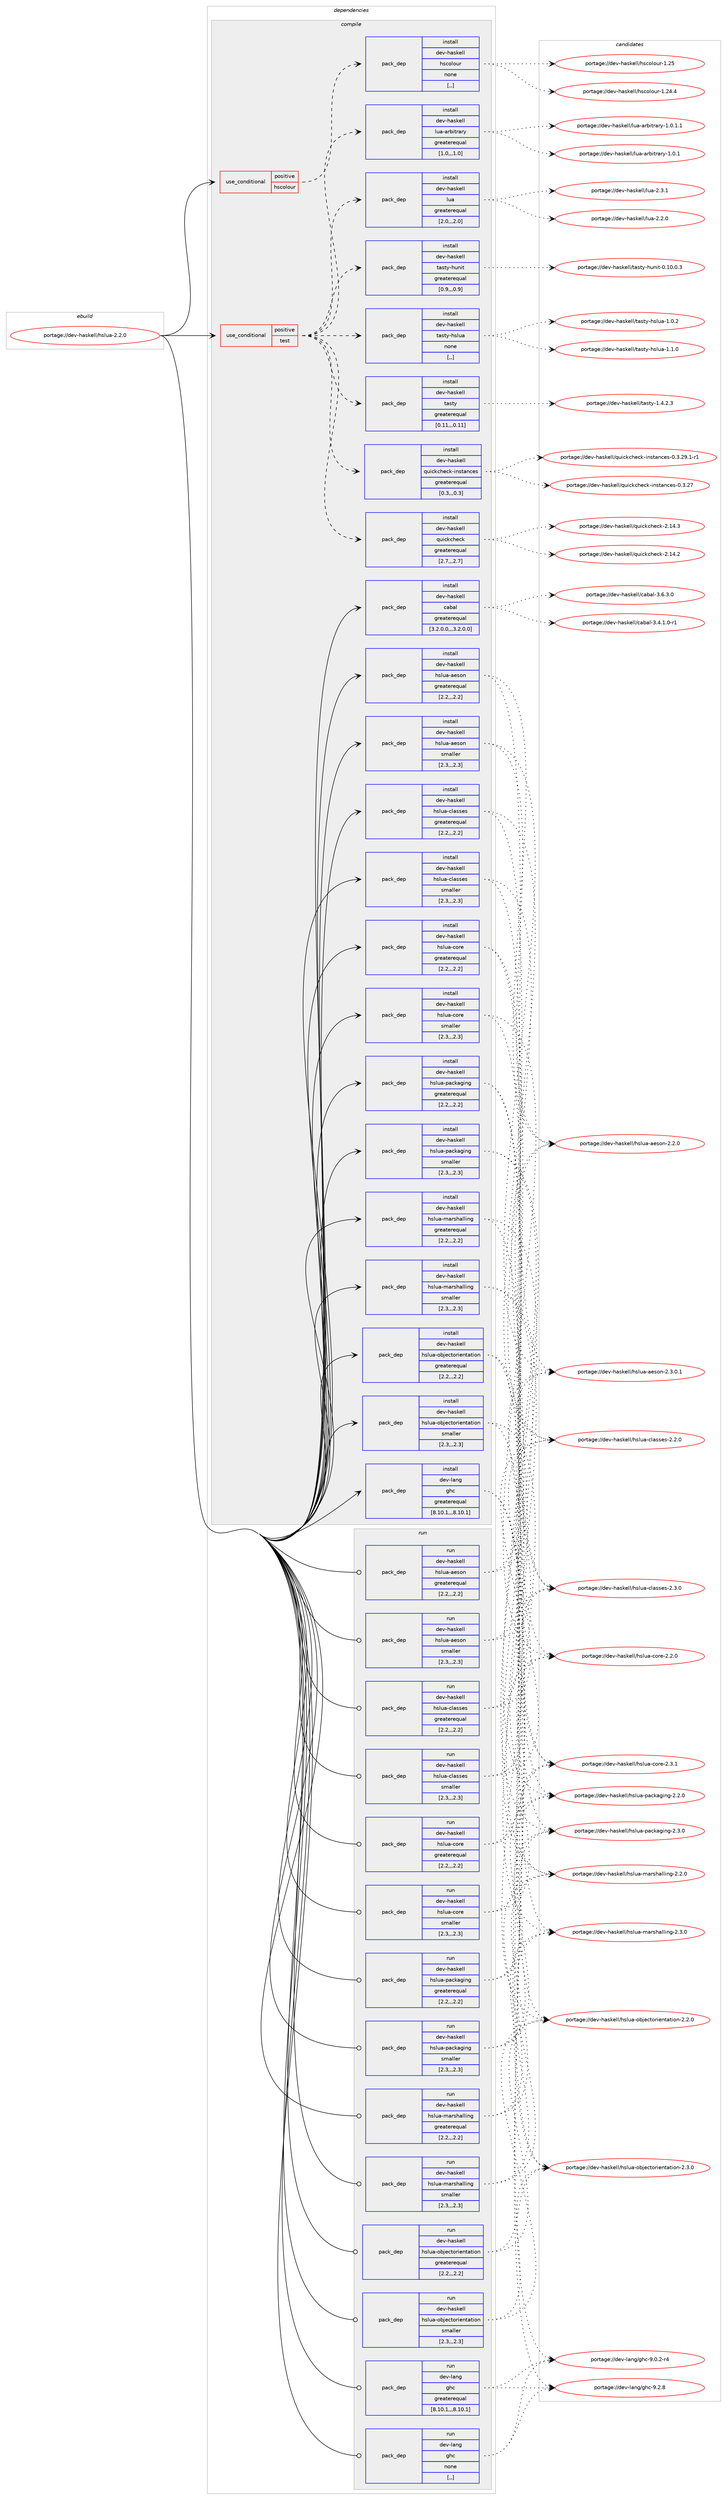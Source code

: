 digraph prolog {

# *************
# Graph options
# *************

newrank=true;
concentrate=true;
compound=true;
graph [rankdir=LR,fontname=Helvetica,fontsize=10,ranksep=1.5];#, ranksep=2.5, nodesep=0.2];
edge  [arrowhead=vee];
node  [fontname=Helvetica,fontsize=10];

# **********
# The ebuild
# **********

subgraph cluster_leftcol {
color=gray;
rank=same;
label=<<i>ebuild</i>>;
id [label="portage://dev-haskell/hslua-2.2.0", color=red, width=4, href="../dev-haskell/hslua-2.2.0.svg"];
}

# ****************
# The dependencies
# ****************

subgraph cluster_midcol {
color=gray;
label=<<i>dependencies</i>>;
subgraph cluster_compile {
fillcolor="#eeeeee";
style=filled;
label=<<i>compile</i>>;
subgraph cond20368 {
dependency80723 [label=<<TABLE BORDER="0" CELLBORDER="1" CELLSPACING="0" CELLPADDING="4"><TR><TD ROWSPAN="3" CELLPADDING="10">use_conditional</TD></TR><TR><TD>positive</TD></TR><TR><TD>hscolour</TD></TR></TABLE>>, shape=none, color=red];
subgraph pack59370 {
dependency80724 [label=<<TABLE BORDER="0" CELLBORDER="1" CELLSPACING="0" CELLPADDING="4" WIDTH="220"><TR><TD ROWSPAN="6" CELLPADDING="30">pack_dep</TD></TR><TR><TD WIDTH="110">install</TD></TR><TR><TD>dev-haskell</TD></TR><TR><TD>hscolour</TD></TR><TR><TD>none</TD></TR><TR><TD>[,,]</TD></TR></TABLE>>, shape=none, color=blue];
}
dependency80723:e -> dependency80724:w [weight=20,style="dashed",arrowhead="vee"];
}
id:e -> dependency80723:w [weight=20,style="solid",arrowhead="vee"];
subgraph cond20369 {
dependency80725 [label=<<TABLE BORDER="0" CELLBORDER="1" CELLSPACING="0" CELLPADDING="4"><TR><TD ROWSPAN="3" CELLPADDING="10">use_conditional</TD></TR><TR><TD>positive</TD></TR><TR><TD>test</TD></TR></TABLE>>, shape=none, color=red];
subgraph pack59371 {
dependency80726 [label=<<TABLE BORDER="0" CELLBORDER="1" CELLSPACING="0" CELLPADDING="4" WIDTH="220"><TR><TD ROWSPAN="6" CELLPADDING="30">pack_dep</TD></TR><TR><TD WIDTH="110">install</TD></TR><TR><TD>dev-haskell</TD></TR><TR><TD>lua</TD></TR><TR><TD>greaterequal</TD></TR><TR><TD>[2.0,,,2.0]</TD></TR></TABLE>>, shape=none, color=blue];
}
dependency80725:e -> dependency80726:w [weight=20,style="dashed",arrowhead="vee"];
subgraph pack59372 {
dependency80727 [label=<<TABLE BORDER="0" CELLBORDER="1" CELLSPACING="0" CELLPADDING="4" WIDTH="220"><TR><TD ROWSPAN="6" CELLPADDING="30">pack_dep</TD></TR><TR><TD WIDTH="110">install</TD></TR><TR><TD>dev-haskell</TD></TR><TR><TD>lua-arbitrary</TD></TR><TR><TD>greaterequal</TD></TR><TR><TD>[1.0,,,1.0]</TD></TR></TABLE>>, shape=none, color=blue];
}
dependency80725:e -> dependency80727:w [weight=20,style="dashed",arrowhead="vee"];
subgraph pack59373 {
dependency80728 [label=<<TABLE BORDER="0" CELLBORDER="1" CELLSPACING="0" CELLPADDING="4" WIDTH="220"><TR><TD ROWSPAN="6" CELLPADDING="30">pack_dep</TD></TR><TR><TD WIDTH="110">install</TD></TR><TR><TD>dev-haskell</TD></TR><TR><TD>quickcheck</TD></TR><TR><TD>greaterequal</TD></TR><TR><TD>[2.7,,,2.7]</TD></TR></TABLE>>, shape=none, color=blue];
}
dependency80725:e -> dependency80728:w [weight=20,style="dashed",arrowhead="vee"];
subgraph pack59374 {
dependency80729 [label=<<TABLE BORDER="0" CELLBORDER="1" CELLSPACING="0" CELLPADDING="4" WIDTH="220"><TR><TD ROWSPAN="6" CELLPADDING="30">pack_dep</TD></TR><TR><TD WIDTH="110">install</TD></TR><TR><TD>dev-haskell</TD></TR><TR><TD>quickcheck-instances</TD></TR><TR><TD>greaterequal</TD></TR><TR><TD>[0.3,,,0.3]</TD></TR></TABLE>>, shape=none, color=blue];
}
dependency80725:e -> dependency80729:w [weight=20,style="dashed",arrowhead="vee"];
subgraph pack59375 {
dependency80730 [label=<<TABLE BORDER="0" CELLBORDER="1" CELLSPACING="0" CELLPADDING="4" WIDTH="220"><TR><TD ROWSPAN="6" CELLPADDING="30">pack_dep</TD></TR><TR><TD WIDTH="110">install</TD></TR><TR><TD>dev-haskell</TD></TR><TR><TD>tasty</TD></TR><TR><TD>greaterequal</TD></TR><TR><TD>[0.11,,,0.11]</TD></TR></TABLE>>, shape=none, color=blue];
}
dependency80725:e -> dependency80730:w [weight=20,style="dashed",arrowhead="vee"];
subgraph pack59376 {
dependency80731 [label=<<TABLE BORDER="0" CELLBORDER="1" CELLSPACING="0" CELLPADDING="4" WIDTH="220"><TR><TD ROWSPAN="6" CELLPADDING="30">pack_dep</TD></TR><TR><TD WIDTH="110">install</TD></TR><TR><TD>dev-haskell</TD></TR><TR><TD>tasty-hslua</TD></TR><TR><TD>none</TD></TR><TR><TD>[,,]</TD></TR></TABLE>>, shape=none, color=blue];
}
dependency80725:e -> dependency80731:w [weight=20,style="dashed",arrowhead="vee"];
subgraph pack59377 {
dependency80732 [label=<<TABLE BORDER="0" CELLBORDER="1" CELLSPACING="0" CELLPADDING="4" WIDTH="220"><TR><TD ROWSPAN="6" CELLPADDING="30">pack_dep</TD></TR><TR><TD WIDTH="110">install</TD></TR><TR><TD>dev-haskell</TD></TR><TR><TD>tasty-hunit</TD></TR><TR><TD>greaterequal</TD></TR><TR><TD>[0.9,,,0.9]</TD></TR></TABLE>>, shape=none, color=blue];
}
dependency80725:e -> dependency80732:w [weight=20,style="dashed",arrowhead="vee"];
}
id:e -> dependency80725:w [weight=20,style="solid",arrowhead="vee"];
subgraph pack59378 {
dependency80733 [label=<<TABLE BORDER="0" CELLBORDER="1" CELLSPACING="0" CELLPADDING="4" WIDTH="220"><TR><TD ROWSPAN="6" CELLPADDING="30">pack_dep</TD></TR><TR><TD WIDTH="110">install</TD></TR><TR><TD>dev-haskell</TD></TR><TR><TD>cabal</TD></TR><TR><TD>greaterequal</TD></TR><TR><TD>[3.2.0.0,,,3.2.0.0]</TD></TR></TABLE>>, shape=none, color=blue];
}
id:e -> dependency80733:w [weight=20,style="solid",arrowhead="vee"];
subgraph pack59379 {
dependency80734 [label=<<TABLE BORDER="0" CELLBORDER="1" CELLSPACING="0" CELLPADDING="4" WIDTH="220"><TR><TD ROWSPAN="6" CELLPADDING="30">pack_dep</TD></TR><TR><TD WIDTH="110">install</TD></TR><TR><TD>dev-haskell</TD></TR><TR><TD>hslua-aeson</TD></TR><TR><TD>greaterequal</TD></TR><TR><TD>[2.2,,,2.2]</TD></TR></TABLE>>, shape=none, color=blue];
}
id:e -> dependency80734:w [weight=20,style="solid",arrowhead="vee"];
subgraph pack59380 {
dependency80735 [label=<<TABLE BORDER="0" CELLBORDER="1" CELLSPACING="0" CELLPADDING="4" WIDTH="220"><TR><TD ROWSPAN="6" CELLPADDING="30">pack_dep</TD></TR><TR><TD WIDTH="110">install</TD></TR><TR><TD>dev-haskell</TD></TR><TR><TD>hslua-aeson</TD></TR><TR><TD>smaller</TD></TR><TR><TD>[2.3,,,2.3]</TD></TR></TABLE>>, shape=none, color=blue];
}
id:e -> dependency80735:w [weight=20,style="solid",arrowhead="vee"];
subgraph pack59381 {
dependency80736 [label=<<TABLE BORDER="0" CELLBORDER="1" CELLSPACING="0" CELLPADDING="4" WIDTH="220"><TR><TD ROWSPAN="6" CELLPADDING="30">pack_dep</TD></TR><TR><TD WIDTH="110">install</TD></TR><TR><TD>dev-haskell</TD></TR><TR><TD>hslua-classes</TD></TR><TR><TD>greaterequal</TD></TR><TR><TD>[2.2,,,2.2]</TD></TR></TABLE>>, shape=none, color=blue];
}
id:e -> dependency80736:w [weight=20,style="solid",arrowhead="vee"];
subgraph pack59382 {
dependency80737 [label=<<TABLE BORDER="0" CELLBORDER="1" CELLSPACING="0" CELLPADDING="4" WIDTH="220"><TR><TD ROWSPAN="6" CELLPADDING="30">pack_dep</TD></TR><TR><TD WIDTH="110">install</TD></TR><TR><TD>dev-haskell</TD></TR><TR><TD>hslua-classes</TD></TR><TR><TD>smaller</TD></TR><TR><TD>[2.3,,,2.3]</TD></TR></TABLE>>, shape=none, color=blue];
}
id:e -> dependency80737:w [weight=20,style="solid",arrowhead="vee"];
subgraph pack59383 {
dependency80738 [label=<<TABLE BORDER="0" CELLBORDER="1" CELLSPACING="0" CELLPADDING="4" WIDTH="220"><TR><TD ROWSPAN="6" CELLPADDING="30">pack_dep</TD></TR><TR><TD WIDTH="110">install</TD></TR><TR><TD>dev-haskell</TD></TR><TR><TD>hslua-core</TD></TR><TR><TD>greaterequal</TD></TR><TR><TD>[2.2,,,2.2]</TD></TR></TABLE>>, shape=none, color=blue];
}
id:e -> dependency80738:w [weight=20,style="solid",arrowhead="vee"];
subgraph pack59384 {
dependency80739 [label=<<TABLE BORDER="0" CELLBORDER="1" CELLSPACING="0" CELLPADDING="4" WIDTH="220"><TR><TD ROWSPAN="6" CELLPADDING="30">pack_dep</TD></TR><TR><TD WIDTH="110">install</TD></TR><TR><TD>dev-haskell</TD></TR><TR><TD>hslua-core</TD></TR><TR><TD>smaller</TD></TR><TR><TD>[2.3,,,2.3]</TD></TR></TABLE>>, shape=none, color=blue];
}
id:e -> dependency80739:w [weight=20,style="solid",arrowhead="vee"];
subgraph pack59385 {
dependency80740 [label=<<TABLE BORDER="0" CELLBORDER="1" CELLSPACING="0" CELLPADDING="4" WIDTH="220"><TR><TD ROWSPAN="6" CELLPADDING="30">pack_dep</TD></TR><TR><TD WIDTH="110">install</TD></TR><TR><TD>dev-haskell</TD></TR><TR><TD>hslua-marshalling</TD></TR><TR><TD>greaterequal</TD></TR><TR><TD>[2.2,,,2.2]</TD></TR></TABLE>>, shape=none, color=blue];
}
id:e -> dependency80740:w [weight=20,style="solid",arrowhead="vee"];
subgraph pack59386 {
dependency80741 [label=<<TABLE BORDER="0" CELLBORDER="1" CELLSPACING="0" CELLPADDING="4" WIDTH="220"><TR><TD ROWSPAN="6" CELLPADDING="30">pack_dep</TD></TR><TR><TD WIDTH="110">install</TD></TR><TR><TD>dev-haskell</TD></TR><TR><TD>hslua-marshalling</TD></TR><TR><TD>smaller</TD></TR><TR><TD>[2.3,,,2.3]</TD></TR></TABLE>>, shape=none, color=blue];
}
id:e -> dependency80741:w [weight=20,style="solid",arrowhead="vee"];
subgraph pack59387 {
dependency80742 [label=<<TABLE BORDER="0" CELLBORDER="1" CELLSPACING="0" CELLPADDING="4" WIDTH="220"><TR><TD ROWSPAN="6" CELLPADDING="30">pack_dep</TD></TR><TR><TD WIDTH="110">install</TD></TR><TR><TD>dev-haskell</TD></TR><TR><TD>hslua-objectorientation</TD></TR><TR><TD>greaterequal</TD></TR><TR><TD>[2.2,,,2.2]</TD></TR></TABLE>>, shape=none, color=blue];
}
id:e -> dependency80742:w [weight=20,style="solid",arrowhead="vee"];
subgraph pack59388 {
dependency80743 [label=<<TABLE BORDER="0" CELLBORDER="1" CELLSPACING="0" CELLPADDING="4" WIDTH="220"><TR><TD ROWSPAN="6" CELLPADDING="30">pack_dep</TD></TR><TR><TD WIDTH="110">install</TD></TR><TR><TD>dev-haskell</TD></TR><TR><TD>hslua-objectorientation</TD></TR><TR><TD>smaller</TD></TR><TR><TD>[2.3,,,2.3]</TD></TR></TABLE>>, shape=none, color=blue];
}
id:e -> dependency80743:w [weight=20,style="solid",arrowhead="vee"];
subgraph pack59389 {
dependency80744 [label=<<TABLE BORDER="0" CELLBORDER="1" CELLSPACING="0" CELLPADDING="4" WIDTH="220"><TR><TD ROWSPAN="6" CELLPADDING="30">pack_dep</TD></TR><TR><TD WIDTH="110">install</TD></TR><TR><TD>dev-haskell</TD></TR><TR><TD>hslua-packaging</TD></TR><TR><TD>greaterequal</TD></TR><TR><TD>[2.2,,,2.2]</TD></TR></TABLE>>, shape=none, color=blue];
}
id:e -> dependency80744:w [weight=20,style="solid",arrowhead="vee"];
subgraph pack59390 {
dependency80745 [label=<<TABLE BORDER="0" CELLBORDER="1" CELLSPACING="0" CELLPADDING="4" WIDTH="220"><TR><TD ROWSPAN="6" CELLPADDING="30">pack_dep</TD></TR><TR><TD WIDTH="110">install</TD></TR><TR><TD>dev-haskell</TD></TR><TR><TD>hslua-packaging</TD></TR><TR><TD>smaller</TD></TR><TR><TD>[2.3,,,2.3]</TD></TR></TABLE>>, shape=none, color=blue];
}
id:e -> dependency80745:w [weight=20,style="solid",arrowhead="vee"];
subgraph pack59391 {
dependency80746 [label=<<TABLE BORDER="0" CELLBORDER="1" CELLSPACING="0" CELLPADDING="4" WIDTH="220"><TR><TD ROWSPAN="6" CELLPADDING="30">pack_dep</TD></TR><TR><TD WIDTH="110">install</TD></TR><TR><TD>dev-lang</TD></TR><TR><TD>ghc</TD></TR><TR><TD>greaterequal</TD></TR><TR><TD>[8.10.1,,,8.10.1]</TD></TR></TABLE>>, shape=none, color=blue];
}
id:e -> dependency80746:w [weight=20,style="solid",arrowhead="vee"];
}
subgraph cluster_compileandrun {
fillcolor="#eeeeee";
style=filled;
label=<<i>compile and run</i>>;
}
subgraph cluster_run {
fillcolor="#eeeeee";
style=filled;
label=<<i>run</i>>;
subgraph pack59392 {
dependency80747 [label=<<TABLE BORDER="0" CELLBORDER="1" CELLSPACING="0" CELLPADDING="4" WIDTH="220"><TR><TD ROWSPAN="6" CELLPADDING="30">pack_dep</TD></TR><TR><TD WIDTH="110">run</TD></TR><TR><TD>dev-haskell</TD></TR><TR><TD>hslua-aeson</TD></TR><TR><TD>greaterequal</TD></TR><TR><TD>[2.2,,,2.2]</TD></TR></TABLE>>, shape=none, color=blue];
}
id:e -> dependency80747:w [weight=20,style="solid",arrowhead="odot"];
subgraph pack59393 {
dependency80748 [label=<<TABLE BORDER="0" CELLBORDER="1" CELLSPACING="0" CELLPADDING="4" WIDTH="220"><TR><TD ROWSPAN="6" CELLPADDING="30">pack_dep</TD></TR><TR><TD WIDTH="110">run</TD></TR><TR><TD>dev-haskell</TD></TR><TR><TD>hslua-aeson</TD></TR><TR><TD>smaller</TD></TR><TR><TD>[2.3,,,2.3]</TD></TR></TABLE>>, shape=none, color=blue];
}
id:e -> dependency80748:w [weight=20,style="solid",arrowhead="odot"];
subgraph pack59394 {
dependency80749 [label=<<TABLE BORDER="0" CELLBORDER="1" CELLSPACING="0" CELLPADDING="4" WIDTH="220"><TR><TD ROWSPAN="6" CELLPADDING="30">pack_dep</TD></TR><TR><TD WIDTH="110">run</TD></TR><TR><TD>dev-haskell</TD></TR><TR><TD>hslua-classes</TD></TR><TR><TD>greaterequal</TD></TR><TR><TD>[2.2,,,2.2]</TD></TR></TABLE>>, shape=none, color=blue];
}
id:e -> dependency80749:w [weight=20,style="solid",arrowhead="odot"];
subgraph pack59395 {
dependency80750 [label=<<TABLE BORDER="0" CELLBORDER="1" CELLSPACING="0" CELLPADDING="4" WIDTH="220"><TR><TD ROWSPAN="6" CELLPADDING="30">pack_dep</TD></TR><TR><TD WIDTH="110">run</TD></TR><TR><TD>dev-haskell</TD></TR><TR><TD>hslua-classes</TD></TR><TR><TD>smaller</TD></TR><TR><TD>[2.3,,,2.3]</TD></TR></TABLE>>, shape=none, color=blue];
}
id:e -> dependency80750:w [weight=20,style="solid",arrowhead="odot"];
subgraph pack59396 {
dependency80751 [label=<<TABLE BORDER="0" CELLBORDER="1" CELLSPACING="0" CELLPADDING="4" WIDTH="220"><TR><TD ROWSPAN="6" CELLPADDING="30">pack_dep</TD></TR><TR><TD WIDTH="110">run</TD></TR><TR><TD>dev-haskell</TD></TR><TR><TD>hslua-core</TD></TR><TR><TD>greaterequal</TD></TR><TR><TD>[2.2,,,2.2]</TD></TR></TABLE>>, shape=none, color=blue];
}
id:e -> dependency80751:w [weight=20,style="solid",arrowhead="odot"];
subgraph pack59397 {
dependency80752 [label=<<TABLE BORDER="0" CELLBORDER="1" CELLSPACING="0" CELLPADDING="4" WIDTH="220"><TR><TD ROWSPAN="6" CELLPADDING="30">pack_dep</TD></TR><TR><TD WIDTH="110">run</TD></TR><TR><TD>dev-haskell</TD></TR><TR><TD>hslua-core</TD></TR><TR><TD>smaller</TD></TR><TR><TD>[2.3,,,2.3]</TD></TR></TABLE>>, shape=none, color=blue];
}
id:e -> dependency80752:w [weight=20,style="solid",arrowhead="odot"];
subgraph pack59398 {
dependency80753 [label=<<TABLE BORDER="0" CELLBORDER="1" CELLSPACING="0" CELLPADDING="4" WIDTH="220"><TR><TD ROWSPAN="6" CELLPADDING="30">pack_dep</TD></TR><TR><TD WIDTH="110">run</TD></TR><TR><TD>dev-haskell</TD></TR><TR><TD>hslua-marshalling</TD></TR><TR><TD>greaterequal</TD></TR><TR><TD>[2.2,,,2.2]</TD></TR></TABLE>>, shape=none, color=blue];
}
id:e -> dependency80753:w [weight=20,style="solid",arrowhead="odot"];
subgraph pack59399 {
dependency80754 [label=<<TABLE BORDER="0" CELLBORDER="1" CELLSPACING="0" CELLPADDING="4" WIDTH="220"><TR><TD ROWSPAN="6" CELLPADDING="30">pack_dep</TD></TR><TR><TD WIDTH="110">run</TD></TR><TR><TD>dev-haskell</TD></TR><TR><TD>hslua-marshalling</TD></TR><TR><TD>smaller</TD></TR><TR><TD>[2.3,,,2.3]</TD></TR></TABLE>>, shape=none, color=blue];
}
id:e -> dependency80754:w [weight=20,style="solid",arrowhead="odot"];
subgraph pack59400 {
dependency80755 [label=<<TABLE BORDER="0" CELLBORDER="1" CELLSPACING="0" CELLPADDING="4" WIDTH="220"><TR><TD ROWSPAN="6" CELLPADDING="30">pack_dep</TD></TR><TR><TD WIDTH="110">run</TD></TR><TR><TD>dev-haskell</TD></TR><TR><TD>hslua-objectorientation</TD></TR><TR><TD>greaterequal</TD></TR><TR><TD>[2.2,,,2.2]</TD></TR></TABLE>>, shape=none, color=blue];
}
id:e -> dependency80755:w [weight=20,style="solid",arrowhead="odot"];
subgraph pack59401 {
dependency80756 [label=<<TABLE BORDER="0" CELLBORDER="1" CELLSPACING="0" CELLPADDING="4" WIDTH="220"><TR><TD ROWSPAN="6" CELLPADDING="30">pack_dep</TD></TR><TR><TD WIDTH="110">run</TD></TR><TR><TD>dev-haskell</TD></TR><TR><TD>hslua-objectorientation</TD></TR><TR><TD>smaller</TD></TR><TR><TD>[2.3,,,2.3]</TD></TR></TABLE>>, shape=none, color=blue];
}
id:e -> dependency80756:w [weight=20,style="solid",arrowhead="odot"];
subgraph pack59402 {
dependency80757 [label=<<TABLE BORDER="0" CELLBORDER="1" CELLSPACING="0" CELLPADDING="4" WIDTH="220"><TR><TD ROWSPAN="6" CELLPADDING="30">pack_dep</TD></TR><TR><TD WIDTH="110">run</TD></TR><TR><TD>dev-haskell</TD></TR><TR><TD>hslua-packaging</TD></TR><TR><TD>greaterequal</TD></TR><TR><TD>[2.2,,,2.2]</TD></TR></TABLE>>, shape=none, color=blue];
}
id:e -> dependency80757:w [weight=20,style="solid",arrowhead="odot"];
subgraph pack59403 {
dependency80758 [label=<<TABLE BORDER="0" CELLBORDER="1" CELLSPACING="0" CELLPADDING="4" WIDTH="220"><TR><TD ROWSPAN="6" CELLPADDING="30">pack_dep</TD></TR><TR><TD WIDTH="110">run</TD></TR><TR><TD>dev-haskell</TD></TR><TR><TD>hslua-packaging</TD></TR><TR><TD>smaller</TD></TR><TR><TD>[2.3,,,2.3]</TD></TR></TABLE>>, shape=none, color=blue];
}
id:e -> dependency80758:w [weight=20,style="solid",arrowhead="odot"];
subgraph pack59404 {
dependency80759 [label=<<TABLE BORDER="0" CELLBORDER="1" CELLSPACING="0" CELLPADDING="4" WIDTH="220"><TR><TD ROWSPAN="6" CELLPADDING="30">pack_dep</TD></TR><TR><TD WIDTH="110">run</TD></TR><TR><TD>dev-lang</TD></TR><TR><TD>ghc</TD></TR><TR><TD>greaterequal</TD></TR><TR><TD>[8.10.1,,,8.10.1]</TD></TR></TABLE>>, shape=none, color=blue];
}
id:e -> dependency80759:w [weight=20,style="solid",arrowhead="odot"];
subgraph pack59405 {
dependency80760 [label=<<TABLE BORDER="0" CELLBORDER="1" CELLSPACING="0" CELLPADDING="4" WIDTH="220"><TR><TD ROWSPAN="6" CELLPADDING="30">pack_dep</TD></TR><TR><TD WIDTH="110">run</TD></TR><TR><TD>dev-lang</TD></TR><TR><TD>ghc</TD></TR><TR><TD>none</TD></TR><TR><TD>[,,]</TD></TR></TABLE>>, shape=none, color=blue];
}
id:e -> dependency80760:w [weight=20,style="solid",arrowhead="odot"];
}
}

# **************
# The candidates
# **************

subgraph cluster_choices {
rank=same;
color=gray;
label=<<i>candidates</i>>;

subgraph choice59370 {
color=black;
nodesep=1;
choice100101118451049711510710110810847104115991111081111171144549465053 [label="portage://dev-haskell/hscolour-1.25", color=red, width=4,href="../dev-haskell/hscolour-1.25.svg"];
choice1001011184510497115107101108108471041159911110811111711445494650524652 [label="portage://dev-haskell/hscolour-1.24.4", color=red, width=4,href="../dev-haskell/hscolour-1.24.4.svg"];
dependency80724:e -> choice100101118451049711510710110810847104115991111081111171144549465053:w [style=dotted,weight="100"];
dependency80724:e -> choice1001011184510497115107101108108471041159911110811111711445494650524652:w [style=dotted,weight="100"];
}
subgraph choice59371 {
color=black;
nodesep=1;
choice10010111845104971151071011081084710811797455046514649 [label="portage://dev-haskell/lua-2.3.1", color=red, width=4,href="../dev-haskell/lua-2.3.1.svg"];
choice10010111845104971151071011081084710811797455046504648 [label="portage://dev-haskell/lua-2.2.0", color=red, width=4,href="../dev-haskell/lua-2.2.0.svg"];
dependency80726:e -> choice10010111845104971151071011081084710811797455046514649:w [style=dotted,weight="100"];
dependency80726:e -> choice10010111845104971151071011081084710811797455046504648:w [style=dotted,weight="100"];
}
subgraph choice59372 {
color=black;
nodesep=1;
choice10010111845104971151071011081084710811797459711498105116114971141214549464846494649 [label="portage://dev-haskell/lua-arbitrary-1.0.1.1", color=red, width=4,href="../dev-haskell/lua-arbitrary-1.0.1.1.svg"];
choice1001011184510497115107101108108471081179745971149810511611497114121454946484649 [label="portage://dev-haskell/lua-arbitrary-1.0.1", color=red, width=4,href="../dev-haskell/lua-arbitrary-1.0.1.svg"];
dependency80727:e -> choice10010111845104971151071011081084710811797459711498105116114971141214549464846494649:w [style=dotted,weight="100"];
dependency80727:e -> choice1001011184510497115107101108108471081179745971149810511611497114121454946484649:w [style=dotted,weight="100"];
}
subgraph choice59373 {
color=black;
nodesep=1;
choice10010111845104971151071011081084711311710599107991041019910745504649524651 [label="portage://dev-haskell/quickcheck-2.14.3", color=red, width=4,href="../dev-haskell/quickcheck-2.14.3.svg"];
choice10010111845104971151071011081084711311710599107991041019910745504649524650 [label="portage://dev-haskell/quickcheck-2.14.2", color=red, width=4,href="../dev-haskell/quickcheck-2.14.2.svg"];
dependency80728:e -> choice10010111845104971151071011081084711311710599107991041019910745504649524651:w [style=dotted,weight="100"];
dependency80728:e -> choice10010111845104971151071011081084711311710599107991041019910745504649524650:w [style=dotted,weight="100"];
}
subgraph choice59374 {
color=black;
nodesep=1;
choice1001011184510497115107101108108471131171059910799104101991074510511011511697110991011154548465146505746494511449 [label="portage://dev-haskell/quickcheck-instances-0.3.29.1-r1", color=red, width=4,href="../dev-haskell/quickcheck-instances-0.3.29.1-r1.svg"];
choice10010111845104971151071011081084711311710599107991041019910745105110115116971109910111545484651465055 [label="portage://dev-haskell/quickcheck-instances-0.3.27", color=red, width=4,href="../dev-haskell/quickcheck-instances-0.3.27.svg"];
dependency80729:e -> choice1001011184510497115107101108108471131171059910799104101991074510511011511697110991011154548465146505746494511449:w [style=dotted,weight="100"];
dependency80729:e -> choice10010111845104971151071011081084711311710599107991041019910745105110115116971109910111545484651465055:w [style=dotted,weight="100"];
}
subgraph choice59375 {
color=black;
nodesep=1;
choice100101118451049711510710110810847116971151161214549465246504651 [label="portage://dev-haskell/tasty-1.4.2.3", color=red, width=4,href="../dev-haskell/tasty-1.4.2.3.svg"];
dependency80730:e -> choice100101118451049711510710110810847116971151161214549465246504651:w [style=dotted,weight="100"];
}
subgraph choice59376 {
color=black;
nodesep=1;
choice100101118451049711510710110810847116971151161214510411510811797454946494648 [label="portage://dev-haskell/tasty-hslua-1.1.0", color=red, width=4,href="../dev-haskell/tasty-hslua-1.1.0.svg"];
choice100101118451049711510710110810847116971151161214510411510811797454946484650 [label="portage://dev-haskell/tasty-hslua-1.0.2", color=red, width=4,href="../dev-haskell/tasty-hslua-1.0.2.svg"];
dependency80731:e -> choice100101118451049711510710110810847116971151161214510411510811797454946494648:w [style=dotted,weight="100"];
dependency80731:e -> choice100101118451049711510710110810847116971151161214510411510811797454946484650:w [style=dotted,weight="100"];
}
subgraph choice59377 {
color=black;
nodesep=1;
choice1001011184510497115107101108108471169711511612145104117110105116454846494846484651 [label="portage://dev-haskell/tasty-hunit-0.10.0.3", color=red, width=4,href="../dev-haskell/tasty-hunit-0.10.0.3.svg"];
dependency80732:e -> choice1001011184510497115107101108108471169711511612145104117110105116454846494846484651:w [style=dotted,weight="100"];
}
subgraph choice59378 {
color=black;
nodesep=1;
choice100101118451049711510710110810847999798971084551465446514648 [label="portage://dev-haskell/cabal-3.6.3.0", color=red, width=4,href="../dev-haskell/cabal-3.6.3.0.svg"];
choice1001011184510497115107101108108479997989710845514652464946484511449 [label="portage://dev-haskell/cabal-3.4.1.0-r1", color=red, width=4,href="../dev-haskell/cabal-3.4.1.0-r1.svg"];
dependency80733:e -> choice100101118451049711510710110810847999798971084551465446514648:w [style=dotted,weight="100"];
dependency80733:e -> choice1001011184510497115107101108108479997989710845514652464946484511449:w [style=dotted,weight="100"];
}
subgraph choice59379 {
color=black;
nodesep=1;
choice1001011184510497115107101108108471041151081179745971011151111104550465146484649 [label="portage://dev-haskell/hslua-aeson-2.3.0.1", color=red, width=4,href="../dev-haskell/hslua-aeson-2.3.0.1.svg"];
choice100101118451049711510710110810847104115108117974597101115111110455046504648 [label="portage://dev-haskell/hslua-aeson-2.2.0", color=red, width=4,href="../dev-haskell/hslua-aeson-2.2.0.svg"];
dependency80734:e -> choice1001011184510497115107101108108471041151081179745971011151111104550465146484649:w [style=dotted,weight="100"];
dependency80734:e -> choice100101118451049711510710110810847104115108117974597101115111110455046504648:w [style=dotted,weight="100"];
}
subgraph choice59380 {
color=black;
nodesep=1;
choice1001011184510497115107101108108471041151081179745971011151111104550465146484649 [label="portage://dev-haskell/hslua-aeson-2.3.0.1", color=red, width=4,href="../dev-haskell/hslua-aeson-2.3.0.1.svg"];
choice100101118451049711510710110810847104115108117974597101115111110455046504648 [label="portage://dev-haskell/hslua-aeson-2.2.0", color=red, width=4,href="../dev-haskell/hslua-aeson-2.2.0.svg"];
dependency80735:e -> choice1001011184510497115107101108108471041151081179745971011151111104550465146484649:w [style=dotted,weight="100"];
dependency80735:e -> choice100101118451049711510710110810847104115108117974597101115111110455046504648:w [style=dotted,weight="100"];
}
subgraph choice59381 {
color=black;
nodesep=1;
choice10010111845104971151071011081084710411510811797459910897115115101115455046514648 [label="portage://dev-haskell/hslua-classes-2.3.0", color=red, width=4,href="../dev-haskell/hslua-classes-2.3.0.svg"];
choice10010111845104971151071011081084710411510811797459910897115115101115455046504648 [label="portage://dev-haskell/hslua-classes-2.2.0", color=red, width=4,href="../dev-haskell/hslua-classes-2.2.0.svg"];
dependency80736:e -> choice10010111845104971151071011081084710411510811797459910897115115101115455046514648:w [style=dotted,weight="100"];
dependency80736:e -> choice10010111845104971151071011081084710411510811797459910897115115101115455046504648:w [style=dotted,weight="100"];
}
subgraph choice59382 {
color=black;
nodesep=1;
choice10010111845104971151071011081084710411510811797459910897115115101115455046514648 [label="portage://dev-haskell/hslua-classes-2.3.0", color=red, width=4,href="../dev-haskell/hslua-classes-2.3.0.svg"];
choice10010111845104971151071011081084710411510811797459910897115115101115455046504648 [label="portage://dev-haskell/hslua-classes-2.2.0", color=red, width=4,href="../dev-haskell/hslua-classes-2.2.0.svg"];
dependency80737:e -> choice10010111845104971151071011081084710411510811797459910897115115101115455046514648:w [style=dotted,weight="100"];
dependency80737:e -> choice10010111845104971151071011081084710411510811797459910897115115101115455046504648:w [style=dotted,weight="100"];
}
subgraph choice59383 {
color=black;
nodesep=1;
choice100101118451049711510710110810847104115108117974599111114101455046514649 [label="portage://dev-haskell/hslua-core-2.3.1", color=red, width=4,href="../dev-haskell/hslua-core-2.3.1.svg"];
choice100101118451049711510710110810847104115108117974599111114101455046504648 [label="portage://dev-haskell/hslua-core-2.2.0", color=red, width=4,href="../dev-haskell/hslua-core-2.2.0.svg"];
dependency80738:e -> choice100101118451049711510710110810847104115108117974599111114101455046514649:w [style=dotted,weight="100"];
dependency80738:e -> choice100101118451049711510710110810847104115108117974599111114101455046504648:w [style=dotted,weight="100"];
}
subgraph choice59384 {
color=black;
nodesep=1;
choice100101118451049711510710110810847104115108117974599111114101455046514649 [label="portage://dev-haskell/hslua-core-2.3.1", color=red, width=4,href="../dev-haskell/hslua-core-2.3.1.svg"];
choice100101118451049711510710110810847104115108117974599111114101455046504648 [label="portage://dev-haskell/hslua-core-2.2.0", color=red, width=4,href="../dev-haskell/hslua-core-2.2.0.svg"];
dependency80739:e -> choice100101118451049711510710110810847104115108117974599111114101455046514649:w [style=dotted,weight="100"];
dependency80739:e -> choice100101118451049711510710110810847104115108117974599111114101455046504648:w [style=dotted,weight="100"];
}
subgraph choice59385 {
color=black;
nodesep=1;
choice10010111845104971151071011081084710411510811797451099711411510497108108105110103455046514648 [label="portage://dev-haskell/hslua-marshalling-2.3.0", color=red, width=4,href="../dev-haskell/hslua-marshalling-2.3.0.svg"];
choice10010111845104971151071011081084710411510811797451099711411510497108108105110103455046504648 [label="portage://dev-haskell/hslua-marshalling-2.2.0", color=red, width=4,href="../dev-haskell/hslua-marshalling-2.2.0.svg"];
dependency80740:e -> choice10010111845104971151071011081084710411510811797451099711411510497108108105110103455046514648:w [style=dotted,weight="100"];
dependency80740:e -> choice10010111845104971151071011081084710411510811797451099711411510497108108105110103455046504648:w [style=dotted,weight="100"];
}
subgraph choice59386 {
color=black;
nodesep=1;
choice10010111845104971151071011081084710411510811797451099711411510497108108105110103455046514648 [label="portage://dev-haskell/hslua-marshalling-2.3.0", color=red, width=4,href="../dev-haskell/hslua-marshalling-2.3.0.svg"];
choice10010111845104971151071011081084710411510811797451099711411510497108108105110103455046504648 [label="portage://dev-haskell/hslua-marshalling-2.2.0", color=red, width=4,href="../dev-haskell/hslua-marshalling-2.2.0.svg"];
dependency80741:e -> choice10010111845104971151071011081084710411510811797451099711411510497108108105110103455046514648:w [style=dotted,weight="100"];
dependency80741:e -> choice10010111845104971151071011081084710411510811797451099711411510497108108105110103455046504648:w [style=dotted,weight="100"];
}
subgraph choice59387 {
color=black;
nodesep=1;
choice1001011184510497115107101108108471041151081179745111981061019911611111410510111011697116105111110455046514648 [label="portage://dev-haskell/hslua-objectorientation-2.3.0", color=red, width=4,href="../dev-haskell/hslua-objectorientation-2.3.0.svg"];
choice1001011184510497115107101108108471041151081179745111981061019911611111410510111011697116105111110455046504648 [label="portage://dev-haskell/hslua-objectorientation-2.2.0", color=red, width=4,href="../dev-haskell/hslua-objectorientation-2.2.0.svg"];
dependency80742:e -> choice1001011184510497115107101108108471041151081179745111981061019911611111410510111011697116105111110455046514648:w [style=dotted,weight="100"];
dependency80742:e -> choice1001011184510497115107101108108471041151081179745111981061019911611111410510111011697116105111110455046504648:w [style=dotted,weight="100"];
}
subgraph choice59388 {
color=black;
nodesep=1;
choice1001011184510497115107101108108471041151081179745111981061019911611111410510111011697116105111110455046514648 [label="portage://dev-haskell/hslua-objectorientation-2.3.0", color=red, width=4,href="../dev-haskell/hslua-objectorientation-2.3.0.svg"];
choice1001011184510497115107101108108471041151081179745111981061019911611111410510111011697116105111110455046504648 [label="portage://dev-haskell/hslua-objectorientation-2.2.0", color=red, width=4,href="../dev-haskell/hslua-objectorientation-2.2.0.svg"];
dependency80743:e -> choice1001011184510497115107101108108471041151081179745111981061019911611111410510111011697116105111110455046514648:w [style=dotted,weight="100"];
dependency80743:e -> choice1001011184510497115107101108108471041151081179745111981061019911611111410510111011697116105111110455046504648:w [style=dotted,weight="100"];
}
subgraph choice59389 {
color=black;
nodesep=1;
choice1001011184510497115107101108108471041151081179745112979910797103105110103455046514648 [label="portage://dev-haskell/hslua-packaging-2.3.0", color=red, width=4,href="../dev-haskell/hslua-packaging-2.3.0.svg"];
choice1001011184510497115107101108108471041151081179745112979910797103105110103455046504648 [label="portage://dev-haskell/hslua-packaging-2.2.0", color=red, width=4,href="../dev-haskell/hslua-packaging-2.2.0.svg"];
dependency80744:e -> choice1001011184510497115107101108108471041151081179745112979910797103105110103455046514648:w [style=dotted,weight="100"];
dependency80744:e -> choice1001011184510497115107101108108471041151081179745112979910797103105110103455046504648:w [style=dotted,weight="100"];
}
subgraph choice59390 {
color=black;
nodesep=1;
choice1001011184510497115107101108108471041151081179745112979910797103105110103455046514648 [label="portage://dev-haskell/hslua-packaging-2.3.0", color=red, width=4,href="../dev-haskell/hslua-packaging-2.3.0.svg"];
choice1001011184510497115107101108108471041151081179745112979910797103105110103455046504648 [label="portage://dev-haskell/hslua-packaging-2.2.0", color=red, width=4,href="../dev-haskell/hslua-packaging-2.2.0.svg"];
dependency80745:e -> choice1001011184510497115107101108108471041151081179745112979910797103105110103455046514648:w [style=dotted,weight="100"];
dependency80745:e -> choice1001011184510497115107101108108471041151081179745112979910797103105110103455046504648:w [style=dotted,weight="100"];
}
subgraph choice59391 {
color=black;
nodesep=1;
choice10010111845108971101034710310499455746504656 [label="portage://dev-lang/ghc-9.2.8", color=red, width=4,href="../dev-lang/ghc-9.2.8.svg"];
choice100101118451089711010347103104994557464846504511452 [label="portage://dev-lang/ghc-9.0.2-r4", color=red, width=4,href="../dev-lang/ghc-9.0.2-r4.svg"];
dependency80746:e -> choice10010111845108971101034710310499455746504656:w [style=dotted,weight="100"];
dependency80746:e -> choice100101118451089711010347103104994557464846504511452:w [style=dotted,weight="100"];
}
subgraph choice59392 {
color=black;
nodesep=1;
choice1001011184510497115107101108108471041151081179745971011151111104550465146484649 [label="portage://dev-haskell/hslua-aeson-2.3.0.1", color=red, width=4,href="../dev-haskell/hslua-aeson-2.3.0.1.svg"];
choice100101118451049711510710110810847104115108117974597101115111110455046504648 [label="portage://dev-haskell/hslua-aeson-2.2.0", color=red, width=4,href="../dev-haskell/hslua-aeson-2.2.0.svg"];
dependency80747:e -> choice1001011184510497115107101108108471041151081179745971011151111104550465146484649:w [style=dotted,weight="100"];
dependency80747:e -> choice100101118451049711510710110810847104115108117974597101115111110455046504648:w [style=dotted,weight="100"];
}
subgraph choice59393 {
color=black;
nodesep=1;
choice1001011184510497115107101108108471041151081179745971011151111104550465146484649 [label="portage://dev-haskell/hslua-aeson-2.3.0.1", color=red, width=4,href="../dev-haskell/hslua-aeson-2.3.0.1.svg"];
choice100101118451049711510710110810847104115108117974597101115111110455046504648 [label="portage://dev-haskell/hslua-aeson-2.2.0", color=red, width=4,href="../dev-haskell/hslua-aeson-2.2.0.svg"];
dependency80748:e -> choice1001011184510497115107101108108471041151081179745971011151111104550465146484649:w [style=dotted,weight="100"];
dependency80748:e -> choice100101118451049711510710110810847104115108117974597101115111110455046504648:w [style=dotted,weight="100"];
}
subgraph choice59394 {
color=black;
nodesep=1;
choice10010111845104971151071011081084710411510811797459910897115115101115455046514648 [label="portage://dev-haskell/hslua-classes-2.3.0", color=red, width=4,href="../dev-haskell/hslua-classes-2.3.0.svg"];
choice10010111845104971151071011081084710411510811797459910897115115101115455046504648 [label="portage://dev-haskell/hslua-classes-2.2.0", color=red, width=4,href="../dev-haskell/hslua-classes-2.2.0.svg"];
dependency80749:e -> choice10010111845104971151071011081084710411510811797459910897115115101115455046514648:w [style=dotted,weight="100"];
dependency80749:e -> choice10010111845104971151071011081084710411510811797459910897115115101115455046504648:w [style=dotted,weight="100"];
}
subgraph choice59395 {
color=black;
nodesep=1;
choice10010111845104971151071011081084710411510811797459910897115115101115455046514648 [label="portage://dev-haskell/hslua-classes-2.3.0", color=red, width=4,href="../dev-haskell/hslua-classes-2.3.0.svg"];
choice10010111845104971151071011081084710411510811797459910897115115101115455046504648 [label="portage://dev-haskell/hslua-classes-2.2.0", color=red, width=4,href="../dev-haskell/hslua-classes-2.2.0.svg"];
dependency80750:e -> choice10010111845104971151071011081084710411510811797459910897115115101115455046514648:w [style=dotted,weight="100"];
dependency80750:e -> choice10010111845104971151071011081084710411510811797459910897115115101115455046504648:w [style=dotted,weight="100"];
}
subgraph choice59396 {
color=black;
nodesep=1;
choice100101118451049711510710110810847104115108117974599111114101455046514649 [label="portage://dev-haskell/hslua-core-2.3.1", color=red, width=4,href="../dev-haskell/hslua-core-2.3.1.svg"];
choice100101118451049711510710110810847104115108117974599111114101455046504648 [label="portage://dev-haskell/hslua-core-2.2.0", color=red, width=4,href="../dev-haskell/hslua-core-2.2.0.svg"];
dependency80751:e -> choice100101118451049711510710110810847104115108117974599111114101455046514649:w [style=dotted,weight="100"];
dependency80751:e -> choice100101118451049711510710110810847104115108117974599111114101455046504648:w [style=dotted,weight="100"];
}
subgraph choice59397 {
color=black;
nodesep=1;
choice100101118451049711510710110810847104115108117974599111114101455046514649 [label="portage://dev-haskell/hslua-core-2.3.1", color=red, width=4,href="../dev-haskell/hslua-core-2.3.1.svg"];
choice100101118451049711510710110810847104115108117974599111114101455046504648 [label="portage://dev-haskell/hslua-core-2.2.0", color=red, width=4,href="../dev-haskell/hslua-core-2.2.0.svg"];
dependency80752:e -> choice100101118451049711510710110810847104115108117974599111114101455046514649:w [style=dotted,weight="100"];
dependency80752:e -> choice100101118451049711510710110810847104115108117974599111114101455046504648:w [style=dotted,weight="100"];
}
subgraph choice59398 {
color=black;
nodesep=1;
choice10010111845104971151071011081084710411510811797451099711411510497108108105110103455046514648 [label="portage://dev-haskell/hslua-marshalling-2.3.0", color=red, width=4,href="../dev-haskell/hslua-marshalling-2.3.0.svg"];
choice10010111845104971151071011081084710411510811797451099711411510497108108105110103455046504648 [label="portage://dev-haskell/hslua-marshalling-2.2.0", color=red, width=4,href="../dev-haskell/hslua-marshalling-2.2.0.svg"];
dependency80753:e -> choice10010111845104971151071011081084710411510811797451099711411510497108108105110103455046514648:w [style=dotted,weight="100"];
dependency80753:e -> choice10010111845104971151071011081084710411510811797451099711411510497108108105110103455046504648:w [style=dotted,weight="100"];
}
subgraph choice59399 {
color=black;
nodesep=1;
choice10010111845104971151071011081084710411510811797451099711411510497108108105110103455046514648 [label="portage://dev-haskell/hslua-marshalling-2.3.0", color=red, width=4,href="../dev-haskell/hslua-marshalling-2.3.0.svg"];
choice10010111845104971151071011081084710411510811797451099711411510497108108105110103455046504648 [label="portage://dev-haskell/hslua-marshalling-2.2.0", color=red, width=4,href="../dev-haskell/hslua-marshalling-2.2.0.svg"];
dependency80754:e -> choice10010111845104971151071011081084710411510811797451099711411510497108108105110103455046514648:w [style=dotted,weight="100"];
dependency80754:e -> choice10010111845104971151071011081084710411510811797451099711411510497108108105110103455046504648:w [style=dotted,weight="100"];
}
subgraph choice59400 {
color=black;
nodesep=1;
choice1001011184510497115107101108108471041151081179745111981061019911611111410510111011697116105111110455046514648 [label="portage://dev-haskell/hslua-objectorientation-2.3.0", color=red, width=4,href="../dev-haskell/hslua-objectorientation-2.3.0.svg"];
choice1001011184510497115107101108108471041151081179745111981061019911611111410510111011697116105111110455046504648 [label="portage://dev-haskell/hslua-objectorientation-2.2.0", color=red, width=4,href="../dev-haskell/hslua-objectorientation-2.2.0.svg"];
dependency80755:e -> choice1001011184510497115107101108108471041151081179745111981061019911611111410510111011697116105111110455046514648:w [style=dotted,weight="100"];
dependency80755:e -> choice1001011184510497115107101108108471041151081179745111981061019911611111410510111011697116105111110455046504648:w [style=dotted,weight="100"];
}
subgraph choice59401 {
color=black;
nodesep=1;
choice1001011184510497115107101108108471041151081179745111981061019911611111410510111011697116105111110455046514648 [label="portage://dev-haskell/hslua-objectorientation-2.3.0", color=red, width=4,href="../dev-haskell/hslua-objectorientation-2.3.0.svg"];
choice1001011184510497115107101108108471041151081179745111981061019911611111410510111011697116105111110455046504648 [label="portage://dev-haskell/hslua-objectorientation-2.2.0", color=red, width=4,href="../dev-haskell/hslua-objectorientation-2.2.0.svg"];
dependency80756:e -> choice1001011184510497115107101108108471041151081179745111981061019911611111410510111011697116105111110455046514648:w [style=dotted,weight="100"];
dependency80756:e -> choice1001011184510497115107101108108471041151081179745111981061019911611111410510111011697116105111110455046504648:w [style=dotted,weight="100"];
}
subgraph choice59402 {
color=black;
nodesep=1;
choice1001011184510497115107101108108471041151081179745112979910797103105110103455046514648 [label="portage://dev-haskell/hslua-packaging-2.3.0", color=red, width=4,href="../dev-haskell/hslua-packaging-2.3.0.svg"];
choice1001011184510497115107101108108471041151081179745112979910797103105110103455046504648 [label="portage://dev-haskell/hslua-packaging-2.2.0", color=red, width=4,href="../dev-haskell/hslua-packaging-2.2.0.svg"];
dependency80757:e -> choice1001011184510497115107101108108471041151081179745112979910797103105110103455046514648:w [style=dotted,weight="100"];
dependency80757:e -> choice1001011184510497115107101108108471041151081179745112979910797103105110103455046504648:w [style=dotted,weight="100"];
}
subgraph choice59403 {
color=black;
nodesep=1;
choice1001011184510497115107101108108471041151081179745112979910797103105110103455046514648 [label="portage://dev-haskell/hslua-packaging-2.3.0", color=red, width=4,href="../dev-haskell/hslua-packaging-2.3.0.svg"];
choice1001011184510497115107101108108471041151081179745112979910797103105110103455046504648 [label="portage://dev-haskell/hslua-packaging-2.2.0", color=red, width=4,href="../dev-haskell/hslua-packaging-2.2.0.svg"];
dependency80758:e -> choice1001011184510497115107101108108471041151081179745112979910797103105110103455046514648:w [style=dotted,weight="100"];
dependency80758:e -> choice1001011184510497115107101108108471041151081179745112979910797103105110103455046504648:w [style=dotted,weight="100"];
}
subgraph choice59404 {
color=black;
nodesep=1;
choice10010111845108971101034710310499455746504656 [label="portage://dev-lang/ghc-9.2.8", color=red, width=4,href="../dev-lang/ghc-9.2.8.svg"];
choice100101118451089711010347103104994557464846504511452 [label="portage://dev-lang/ghc-9.0.2-r4", color=red, width=4,href="../dev-lang/ghc-9.0.2-r4.svg"];
dependency80759:e -> choice10010111845108971101034710310499455746504656:w [style=dotted,weight="100"];
dependency80759:e -> choice100101118451089711010347103104994557464846504511452:w [style=dotted,weight="100"];
}
subgraph choice59405 {
color=black;
nodesep=1;
choice10010111845108971101034710310499455746504656 [label="portage://dev-lang/ghc-9.2.8", color=red, width=4,href="../dev-lang/ghc-9.2.8.svg"];
choice100101118451089711010347103104994557464846504511452 [label="portage://dev-lang/ghc-9.0.2-r4", color=red, width=4,href="../dev-lang/ghc-9.0.2-r4.svg"];
dependency80760:e -> choice10010111845108971101034710310499455746504656:w [style=dotted,weight="100"];
dependency80760:e -> choice100101118451089711010347103104994557464846504511452:w [style=dotted,weight="100"];
}
}

}
